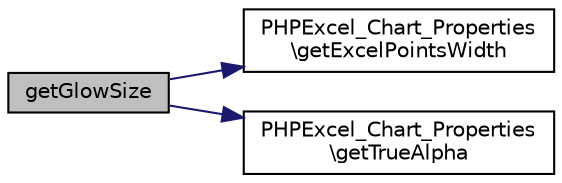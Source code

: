 digraph "getGlowSize"
{
  edge [fontname="Helvetica",fontsize="10",labelfontname="Helvetica",labelfontsize="10"];
  node [fontname="Helvetica",fontsize="10",shape=record];
  rankdir="LR";
  Node3 [label="getGlowSize",height=0.2,width=0.4,color="black", fillcolor="grey75", style="filled", fontcolor="black"];
  Node3 -> Node4 [color="midnightblue",fontsize="10",style="solid",fontname="Helvetica"];
  Node4 [label="PHPExcel_Chart_Properties\l\\getExcelPointsWidth",height=0.2,width=0.4,color="black", fillcolor="white", style="filled",URL="$class_p_h_p_excel___chart___properties.html#a0970ba6b277368288bfd6ca2dbd88d5c"];
  Node3 -> Node5 [color="midnightblue",fontsize="10",style="solid",fontname="Helvetica"];
  Node5 [label="PHPExcel_Chart_Properties\l\\getTrueAlpha",height=0.2,width=0.4,color="black", fillcolor="white", style="filled",URL="$class_p_h_p_excel___chart___properties.html#ac203a99fc1ce483ab369da946f496d32"];
}
